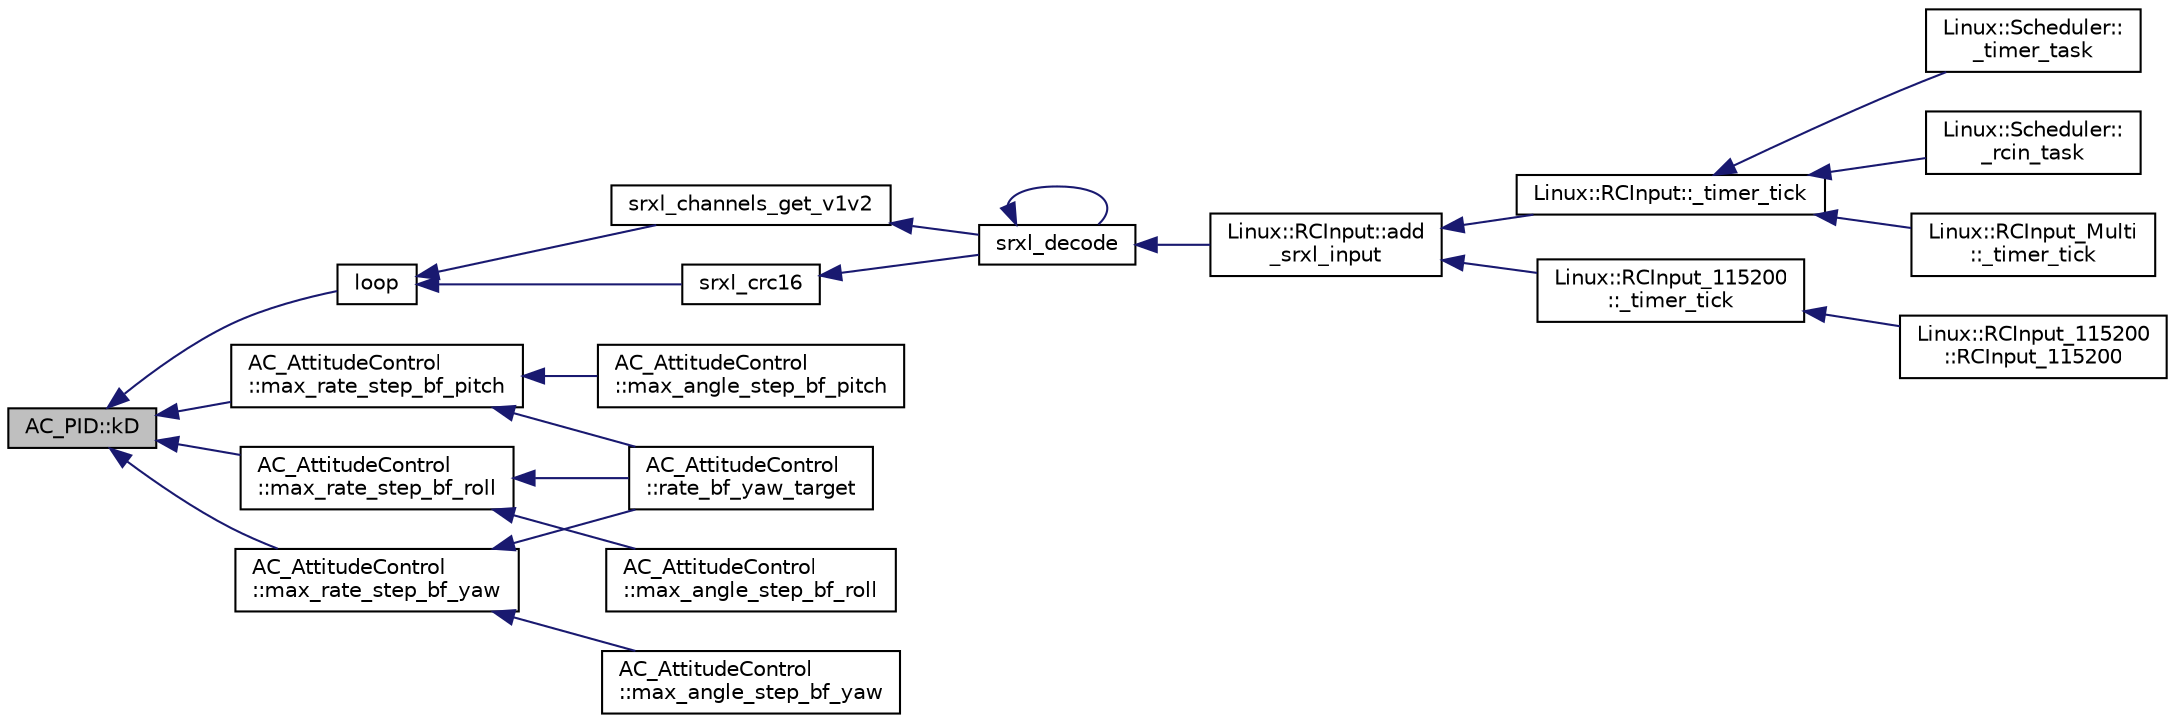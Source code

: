 digraph "AC_PID::kD"
{
 // INTERACTIVE_SVG=YES
  edge [fontname="Helvetica",fontsize="10",labelfontname="Helvetica",labelfontsize="10"];
  node [fontname="Helvetica",fontsize="10",shape=record];
  rankdir="LR";
  Node1 [label="AC_PID::kD",height=0.2,width=0.4,color="black", fillcolor="grey75", style="filled", fontcolor="black"];
  Node1 -> Node2 [dir="back",color="midnightblue",fontsize="10",style="solid",fontname="Helvetica"];
  Node2 [label="loop",height=0.2,width=0.4,color="black", fillcolor="white", style="filled",URL="$AC__PID__test_8cpp.html#afe461d27b9c48d5921c00d521181f12f"];
  Node2 -> Node3 [dir="back",color="midnightblue",fontsize="10",style="solid",fontname="Helvetica"];
  Node3 [label="srxl_channels_get_v1v2",height=0.2,width=0.4,color="black", fillcolor="white", style="filled",URL="$srxl_8cpp.html#af07d9eda0484746ac9b6908c62320131"];
  Node3 -> Node4 [dir="back",color="midnightblue",fontsize="10",style="solid",fontname="Helvetica"];
  Node4 [label="srxl_decode",height=0.2,width=0.4,color="black", fillcolor="white", style="filled",URL="$srxl_8h.html#ac8ca847087c226aee045c95d3756f90c"];
  Node4 -> Node5 [dir="back",color="midnightblue",fontsize="10",style="solid",fontname="Helvetica"];
  Node5 [label="Linux::RCInput::add\l_srxl_input",height=0.2,width=0.4,color="black", fillcolor="white", style="filled",URL="$classLinux_1_1RCInput.html#a6edc4ae0ca741df8094586df888ceae1"];
  Node5 -> Node6 [dir="back",color="midnightblue",fontsize="10",style="solid",fontname="Helvetica"];
  Node6 [label="Linux::RCInput::_timer_tick",height=0.2,width=0.4,color="black", fillcolor="white", style="filled",URL="$classLinux_1_1RCInput.html#a0d5d4518e1ed51c95fe36a9d6ea7ecac"];
  Node6 -> Node7 [dir="back",color="midnightblue",fontsize="10",style="solid",fontname="Helvetica"];
  Node7 [label="Linux::Scheduler::\l_timer_task",height=0.2,width=0.4,color="black", fillcolor="white", style="filled",URL="$classLinux_1_1Scheduler.html#a78a6776a646f8e58f5f39cf2ce366608"];
  Node6 -> Node8 [dir="back",color="midnightblue",fontsize="10",style="solid",fontname="Helvetica"];
  Node8 [label="Linux::Scheduler::\l_rcin_task",height=0.2,width=0.4,color="black", fillcolor="white", style="filled",URL="$classLinux_1_1Scheduler.html#ab4423cb70540d467b8464d67ffd9c325"];
  Node6 -> Node9 [dir="back",color="midnightblue",fontsize="10",style="solid",fontname="Helvetica"];
  Node9 [label="Linux::RCInput_Multi\l::_timer_tick",height=0.2,width=0.4,color="black", fillcolor="white", style="filled",URL="$classLinux_1_1RCInput__Multi.html#a0b12cfca1c9ff9bcbf8f2818d8c1007f"];
  Node5 -> Node10 [dir="back",color="midnightblue",fontsize="10",style="solid",fontname="Helvetica"];
  Node10 [label="Linux::RCInput_115200\l::_timer_tick",height=0.2,width=0.4,color="black", fillcolor="white", style="filled",URL="$classLinux_1_1RCInput__115200.html#a9805846609a4810fdfa92a6354f7cb45"];
  Node10 -> Node11 [dir="back",color="midnightblue",fontsize="10",style="solid",fontname="Helvetica"];
  Node11 [label="Linux::RCInput_115200\l::RCInput_115200",height=0.2,width=0.4,color="black", fillcolor="white", style="filled",URL="$classLinux_1_1RCInput__115200.html#a6c0a3303198514999c718a1620df9354"];
  Node4 -> Node4 [dir="back",color="midnightblue",fontsize="10",style="solid",fontname="Helvetica"];
  Node2 -> Node12 [dir="back",color="midnightblue",fontsize="10",style="solid",fontname="Helvetica"];
  Node12 [label="srxl_crc16",height=0.2,width=0.4,color="black", fillcolor="white", style="filled",URL="$srxl_8cpp.html#a908bd0e7f23b4226e28fca1dade3546c"];
  Node12 -> Node4 [dir="back",color="midnightblue",fontsize="10",style="solid",fontname="Helvetica"];
  Node1 -> Node13 [dir="back",color="midnightblue",fontsize="10",style="solid",fontname="Helvetica"];
  Node13 [label="AC_AttitudeControl\l::max_rate_step_bf_pitch",height=0.2,width=0.4,color="black", fillcolor="white", style="filled",URL="$classAC__AttitudeControl.html#a874d7c2f98a3ad251d9f91cc936694e2"];
  Node13 -> Node14 [dir="back",color="midnightblue",fontsize="10",style="solid",fontname="Helvetica"];
  Node14 [label="AC_AttitudeControl\l::max_angle_step_bf_pitch",height=0.2,width=0.4,color="black", fillcolor="white", style="filled",URL="$classAC__AttitudeControl.html#a18ad3ea19760b7a23f3980ca96e93c22"];
  Node13 -> Node15 [dir="back",color="midnightblue",fontsize="10",style="solid",fontname="Helvetica"];
  Node15 [label="AC_AttitudeControl\l::rate_bf_yaw_target",height=0.2,width=0.4,color="black", fillcolor="white", style="filled",URL="$classAC__AttitudeControl.html#abd68c885291f6295086d634f69c013b0"];
  Node1 -> Node16 [dir="back",color="midnightblue",fontsize="10",style="solid",fontname="Helvetica"];
  Node16 [label="AC_AttitudeControl\l::max_rate_step_bf_roll",height=0.2,width=0.4,color="black", fillcolor="white", style="filled",URL="$classAC__AttitudeControl.html#a81707c8a063a129c3025c87687b06b52"];
  Node16 -> Node17 [dir="back",color="midnightblue",fontsize="10",style="solid",fontname="Helvetica"];
  Node17 [label="AC_AttitudeControl\l::max_angle_step_bf_roll",height=0.2,width=0.4,color="black", fillcolor="white", style="filled",URL="$classAC__AttitudeControl.html#ac1746c80bb8ee8eddb2bcc6c5158fd1c"];
  Node16 -> Node15 [dir="back",color="midnightblue",fontsize="10",style="solid",fontname="Helvetica"];
  Node1 -> Node18 [dir="back",color="midnightblue",fontsize="10",style="solid",fontname="Helvetica"];
  Node18 [label="AC_AttitudeControl\l::max_rate_step_bf_yaw",height=0.2,width=0.4,color="black", fillcolor="white", style="filled",URL="$classAC__AttitudeControl.html#a8d9a7d9bcefcac0e41adb1136cac46a6"];
  Node18 -> Node19 [dir="back",color="midnightblue",fontsize="10",style="solid",fontname="Helvetica"];
  Node19 [label="AC_AttitudeControl\l::max_angle_step_bf_yaw",height=0.2,width=0.4,color="black", fillcolor="white", style="filled",URL="$classAC__AttitudeControl.html#aa4a730a59ab7eb155f7acb8b60089f56"];
  Node18 -> Node15 [dir="back",color="midnightblue",fontsize="10",style="solid",fontname="Helvetica"];
}
